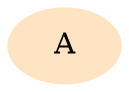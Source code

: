 digraph Perl
{
	graph[ rankdir = "LR"]
	node[ shape = "oval"]
	edge[ color = "slateblue"]
	node[ style = "filled"]
	A[ color = "bisque"]

}
